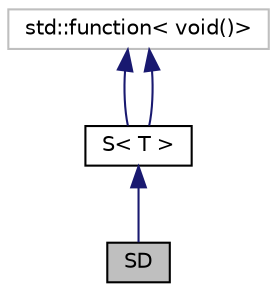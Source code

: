 digraph "SD"
{
  edge [fontname="Helvetica",fontsize="10",labelfontname="Helvetica",labelfontsize="10"];
  node [fontname="Helvetica",fontsize="10",shape=record];
  Node0 [label="SD",height=0.2,width=0.4,color="black", fillcolor="grey75", style="filled", fontcolor="black"];
  Node1 -> Node0 [dir="back",color="midnightblue",fontsize="10",style="solid"];
  Node1 [label="S\< T \>",height=0.2,width=0.4,color="black", fillcolor="white", style="filled",URL="$struct_s.html"];
  Node2 -> Node1 [dir="back",color="midnightblue",fontsize="10",style="solid"];
  Node2 [label="std::function\< void()\>",height=0.2,width=0.4,color="grey75", fillcolor="white", style="filled"];
  Node2 -> Node1 [dir="back",color="midnightblue",fontsize="10",style="solid"];
}
